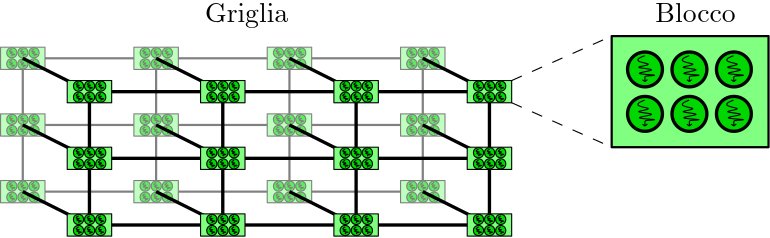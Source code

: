 <?xml version="1.0"?>
<!DOCTYPE ipe SYSTEM "ipe.dtd">
<ipe version="70218" creator="Ipe 7.2.28">
<info created="D:20250206130723" modified="D:20250206130840"/>
<ipestyle name="basic">
<symbol name="arrow/arc(spx)">
<path stroke="sym-stroke" fill="sym-stroke" pen="sym-pen">
0 0 m
-1 0.333 l
-1 -0.333 l
h
</path>
</symbol>
<symbol name="arrow/farc(spx)">
<path stroke="sym-stroke" fill="white" pen="sym-pen">
0 0 m
-1 0.333 l
-1 -0.333 l
h
</path>
</symbol>
<symbol name="arrow/ptarc(spx)">
<path stroke="sym-stroke" fill="sym-stroke" pen="sym-pen">
0 0 m
-1 0.333 l
-0.8 0 l
-1 -0.333 l
h
</path>
</symbol>
<symbol name="arrow/fptarc(spx)">
<path stroke="sym-stroke" fill="white" pen="sym-pen">
0 0 m
-1 0.333 l
-0.8 0 l
-1 -0.333 l
h
</path>
</symbol>
<symbol name="mark/circle(sx)" transformations="translations">
<path fill="sym-stroke">
0.6 0 0 0.6 0 0 e
0.4 0 0 0.4 0 0 e
</path>
</symbol>
<symbol name="mark/disk(sx)" transformations="translations">
<path fill="sym-stroke">
0.6 0 0 0.6 0 0 e
</path>
</symbol>
<symbol name="mark/fdisk(sfx)" transformations="translations">
<group>
<path fill="sym-fill">
0.5 0 0 0.5 0 0 e
</path>
<path fill="sym-stroke" fillrule="eofill">
0.6 0 0 0.6 0 0 e
0.4 0 0 0.4 0 0 e
</path>
</group>
</symbol>
<symbol name="mark/box(sx)" transformations="translations">
<path fill="sym-stroke" fillrule="eofill">
-0.6 -0.6 m
0.6 -0.6 l
0.6 0.6 l
-0.6 0.6 l
h
-0.4 -0.4 m
0.4 -0.4 l
0.4 0.4 l
-0.4 0.4 l
h
</path>
</symbol>
<symbol name="mark/square(sx)" transformations="translations">
<path fill="sym-stroke">
-0.6 -0.6 m
0.6 -0.6 l
0.6 0.6 l
-0.6 0.6 l
h
</path>
</symbol>
<symbol name="mark/fsquare(sfx)" transformations="translations">
<group>
<path fill="sym-fill">
-0.5 -0.5 m
0.5 -0.5 l
0.5 0.5 l
-0.5 0.5 l
h
</path>
<path fill="sym-stroke" fillrule="eofill">
-0.6 -0.6 m
0.6 -0.6 l
0.6 0.6 l
-0.6 0.6 l
h
-0.4 -0.4 m
0.4 -0.4 l
0.4 0.4 l
-0.4 0.4 l
h
</path>
</group>
</symbol>
<symbol name="mark/cross(sx)" transformations="translations">
<group>
<path fill="sym-stroke">
-0.43 -0.57 m
0.57 0.43 l
0.43 0.57 l
-0.57 -0.43 l
h
</path>
<path fill="sym-stroke">
-0.43 0.57 m
0.57 -0.43 l
0.43 -0.57 l
-0.57 0.43 l
h
</path>
</group>
</symbol>
<symbol name="arrow/fnormal(spx)">
<path stroke="sym-stroke" fill="white" pen="sym-pen">
0 0 m
-1 0.333 l
-1 -0.333 l
h
</path>
</symbol>
<symbol name="arrow/pointed(spx)">
<path stroke="sym-stroke" fill="sym-stroke" pen="sym-pen">
0 0 m
-1 0.333 l
-0.8 0 l
-1 -0.333 l
h
</path>
</symbol>
<symbol name="arrow/fpointed(spx)">
<path stroke="sym-stroke" fill="white" pen="sym-pen">
0 0 m
-1 0.333 l
-0.8 0 l
-1 -0.333 l
h
</path>
</symbol>
<symbol name="arrow/linear(spx)">
<path stroke="sym-stroke" pen="sym-pen">
-1 0.333 m
0 0 l
-1 -0.333 l
</path>
</symbol>
<symbol name="arrow/fdouble(spx)">
<path stroke="sym-stroke" fill="white" pen="sym-pen">
0 0 m
-1 0.333 l
-1 -0.333 l
h
-1 0 m
-2 0.333 l
-2 -0.333 l
h
</path>
</symbol>
<symbol name="arrow/double(spx)">
<path stroke="sym-stroke" fill="sym-stroke" pen="sym-pen">
0 0 m
-1 0.333 l
-1 -0.333 l
h
-1 0 m
-2 0.333 l
-2 -0.333 l
h
</path>
</symbol>
<symbol name="arrow/mid-normal(spx)">
<path stroke="sym-stroke" fill="sym-stroke" pen="sym-pen">
0.5 0 m
-0.5 0.333 l
-0.5 -0.333 l
h
</path>
</symbol>
<symbol name="arrow/mid-fnormal(spx)">
<path stroke="sym-stroke" fill="white" pen="sym-pen">
0.5 0 m
-0.5 0.333 l
-0.5 -0.333 l
h
</path>
</symbol>
<symbol name="arrow/mid-pointed(spx)">
<path stroke="sym-stroke" fill="sym-stroke" pen="sym-pen">
0.5 0 m
-0.5 0.333 l
-0.3 0 l
-0.5 -0.333 l
h
</path>
</symbol>
<symbol name="arrow/mid-fpointed(spx)">
<path stroke="sym-stroke" fill="white" pen="sym-pen">
0.5 0 m
-0.5 0.333 l
-0.3 0 l
-0.5 -0.333 l
h
</path>
</symbol>
<symbol name="arrow/mid-double(spx)">
<path stroke="sym-stroke" fill="sym-stroke" pen="sym-pen">
1 0 m
0 0.333 l
0 -0.333 l
h
0 0 m
-1 0.333 l
-1 -0.333 l
h
</path>
</symbol>
<symbol name="arrow/mid-fdouble(spx)">
<path stroke="sym-stroke" fill="white" pen="sym-pen">
1 0 m
0 0.333 l
0 -0.333 l
h
0 0 m
-1 0.333 l
-1 -0.333 l
h
</path>
</symbol>
<anglesize name="22.5 deg" value="22.5"/>
<anglesize name="30 deg" value="30"/>
<anglesize name="45 deg" value="45"/>
<anglesize name="60 deg" value="60"/>
<anglesize name="90 deg" value="90"/>
<arrowsize name="large" value="10"/>
<arrowsize name="small" value="5"/>
<arrowsize name="tiny" value="3"/>
<color name="blue" value="0 0 1"/>
<color name="brown" value="0.647 0.165 0.165"/>
<color name="darkblue" value="0 0 0.545"/>
<color name="darkcyan" value="0 0.545 0.545"/>
<color name="darkgray" value="0.663"/>
<color name="darkgreen" value="0 0.392 0"/>
<color name="darkmagenta" value="0.545 0 0.545"/>
<color name="darkorange" value="1 0.549 0"/>
<color name="darkred" value="0.545 0 0"/>
<color name="gold" value="1 0.843 0"/>
<color name="gray" value="0.745"/>
<color name="green" value="0 1 0"/>
<color name="lightblue" value="0.678 0.847 0.902"/>
<color name="lightcyan" value="0.878 1 1"/>
<color name="lightgray" value="0.827"/>
<color name="lightgreen" value="0.565 0.933 0.565"/>
<color name="lightyellow" value="1 1 0.878"/>
<color name="navy" value="0 0 0.502"/>
<color name="orange" value="1 0.647 0"/>
<color name="pink" value="1 0.753 0.796"/>
<color name="purple" value="0.627 0.125 0.941"/>
<color name="red" value="1 0 0"/>
<color name="seagreen" value="0.18 0.545 0.341"/>
<color name="turquoise" value="0.251 0.878 0.816"/>
<color name="violet" value="0.933 0.51 0.933"/>
<color name="yellow" value="1 1 0"/>
<dashstyle name="dash dot dotted" value="[4 2 1 2 1 2] 0"/>
<dashstyle name="dash dotted" value="[4 2 1 2] 0"/>
<dashstyle name="dashed" value="[4] 0"/>
<dashstyle name="dotted" value="[1 3] 0"/>
<gridsize name="10 pts (~3.5 mm)" value="10"/>
<gridsize name="14 pts (~5 mm)" value="14"/>
<gridsize name="16 pts (~6 mm)" value="16"/>
<gridsize name="20 pts (~7 mm)" value="20"/>
<gridsize name="28 pts (~10 mm)" value="28"/>
<gridsize name="32 pts (~12 mm)" value="32"/>
<gridsize name="4 pts" value="4"/>
<gridsize name="56 pts (~20 mm)" value="56"/>
<gridsize name="8 pts (~3 mm)" value="8"/>
<opacity name="10%" value="0.1"/>
<opacity name="30%" value="0.3"/>
<opacity name="50%" value="0.5"/>
<opacity name="75%" value="0.75"/>
<pen name="fat" value="1.2"/>
<pen name="heavier" value="0.8"/>
<pen name="ultrafat" value="2"/>
<symbolsize name="large" value="5"/>
<symbolsize name="small" value="2"/>
<symbolsize name="tiny" value="1.1"/>
<textsize name="Huge" value="\Huge"/>
<textsize name="LARGE" value="\LARGE"/>
<textsize name="Large" value="\Large"/>
<textsize name="footnote" value="\footnotesize"/>
<textsize name="huge" value="\huge"/>
<textsize name="large" value="\large"/>
<textsize name="script" value="\scriptsize"/>
<textsize name="small" value="\small"/>
<textsize name="tiny" value="\tiny"/>
<textstyle name="center" begin="\begin{center}" end="\end{center}"/>
<textstyle name="item" begin="\begin{itemize}\item{}" end="\end{itemize}"/>
<textstyle name="itemize" begin="\begin{itemize}" end="\end{itemize}"/>
<tiling name="falling" angle="-60" step="4" width="1"/>
<tiling name="rising" angle="30" step="4" width="1"/>
</ipestyle>
<page>
<layer name="alpha"/>
<view layers="alpha" active="alpha"/>
<path layer="alpha" stroke="0.502" fill="0.502 1 0.502" pen="heavier" opacity="50%" stroke-opacity="opaque">
264 680 m
264 664 l
</path>
<path stroke="0.502" fill="0.502 1 0.502" pen="heavier" opacity="50%" stroke-opacity="opaque">
264 656 m
264 640 l
</path>
<path matrix="1 0 0 1 48 0" stroke="0.502" fill="0.502 1 0.502" pen="heavier" opacity="50%" stroke-opacity="opaque">
264 680 m
264 664 l
</path>
<path matrix="1 0 0 1 48 0" stroke="0.502" fill="0.502 1 0.502" pen="heavier" opacity="50%" stroke-opacity="opaque">
264 656 m
264 640 l
</path>
<path matrix="1 0 0 1 96 0" stroke="0.502" fill="0.502 1 0.502" pen="heavier" opacity="50%" stroke-opacity="opaque">
264 680 m
264 664 l
</path>
<path matrix="1 0 0 1 96 0" stroke="0.502" fill="0.502 1 0.502" pen="heavier" opacity="50%" stroke-opacity="opaque">
264 656 m
264 640 l
</path>
<path matrix="1 0 0 1 144 0" stroke="0.502" fill="0.502 1 0.502" pen="heavier" opacity="50%" stroke-opacity="opaque">
264 680 m
264 664 l
</path>
<path matrix="1 0 0 1 144 0" stroke="0.502" fill="0.502 1 0.502" pen="heavier" opacity="50%" stroke-opacity="opaque">
264 656 m
264 640 l
</path>
<path stroke="0.502" fill="0.502 1 0.502" pen="heavier" opacity="50%" stroke-opacity="opaque">
272 684 m
304 684 l
</path>
<path stroke="0.502" fill="0.502 1 0.502" pen="heavier" opacity="50%" stroke-opacity="opaque">
272 660 m
304 660 l
</path>
<path stroke="0.502" fill="0.502 1 0.502" pen="heavier" opacity="50%" stroke-opacity="opaque">
272 636 m
304 636 l
</path>
<path matrix="1 0 0 1 48 0" stroke="0.502" fill="0.502 1 0.502" pen="heavier" opacity="50%" stroke-opacity="opaque">
272 684 m
304 684 l
</path>
<path matrix="1 0 0 1 48 0" stroke="0.502" fill="0.502 1 0.502" pen="heavier" opacity="50%" stroke-opacity="opaque">
272 660 m
304 660 l
</path>
<path matrix="1 0 0 1 48 0" stroke="0.502" fill="0.502 1 0.502" pen="heavier" opacity="50%" stroke-opacity="opaque">
272 636 m
304 636 l
</path>
<path matrix="1 0 0 1 96 0" stroke="0.502" fill="0.502 1 0.502" pen="heavier" opacity="50%" stroke-opacity="opaque">
272 684 m
304 684 l
</path>
<path matrix="1 0 0 1 96 0" stroke="0.502" fill="0.502 1 0.502" pen="heavier" opacity="50%" stroke-opacity="opaque">
272 660 m
304 660 l
</path>
<path matrix="1 0 0 1 96 0" stroke="0.502" fill="0.502 1 0.502" pen="heavier" opacity="50%" stroke-opacity="opaque">
272 636 m
304 636 l
</path>
<path matrix="1 0 0 1 -52 16" stroke="0.502" fill="0.502 1 0.502" opacity="50%" stroke-opacity="opaque">
308 672 m
308 664 l
324 664 l
324 672 l
h
</path>
<path matrix="1 0 0 1 -31.9426 17.998" stroke="0.502" fill="0 0.843 0" opacity="50%" stroke-opacity="opaque">
1.81719 0 0 1.81719 292 668 e
</path>
<path matrix="1 0 0 1 -31.8826 17.798" stroke="0.502" opacity="50%" stroke-opacity="opaque">
291.952 669.5 m
290.062 668.46
293.682 668.75
290.052 667.85
293.942 667.66
291.642 667.36
292.072 667.12
292.042 666.93 c
</path>
<path matrix="1 0 0 1 -23.9426 17.998" stroke="0.502" fill="0 0.843 0" opacity="50%" stroke-opacity="opaque">
1.81719 0 0 1.81719 292 668 e
</path>
<path matrix="1 0 0 1 -23.8826 17.798" stroke="0.502" opacity="50%" stroke-opacity="opaque">
291.952 669.5 m
290.062 668.46
293.682 668.75
290.052 667.85
293.942 667.66
291.642 667.36
292.072 667.12
292.042 666.93 c
</path>
<path matrix="1 0 0 1 -27.9426 17.998" stroke="0.502" fill="0 0.843 0" opacity="50%" stroke-opacity="opaque">
1.81719 0 0 1.81719 292 668 e
</path>
<path matrix="1 0 0 1 -27.8826 17.798" stroke="0.502" opacity="50%" stroke-opacity="opaque">
291.952 669.5 m
290.062 668.46
293.682 668.75
290.052 667.85
293.942 667.66
291.642 667.36
292.072 667.12
292.042 666.93 c
</path>
<path matrix="1 0 0 1 -31.9426 13.998" stroke="0.502" fill="0 0.843 0" opacity="50%" stroke-opacity="opaque">
1.81719 0 0 1.81719 292 668 e
</path>
<path matrix="1 0 0 1 -31.8826 13.798" stroke="0.502" opacity="50%" stroke-opacity="opaque">
291.952 669.5 m
290.062 668.46
293.682 668.75
290.052 667.85
293.942 667.66
291.642 667.36
292.072 667.12
292.042 666.93 c
</path>
<path matrix="1 0 0 1 -27.9426 13.998" stroke="0.502" fill="0 0.843 0" opacity="50%" stroke-opacity="opaque">
1.81719 0 0 1.81719 292 668 e
</path>
<path matrix="1 0 0 1 -27.8826 13.798" stroke="0.502" opacity="50%" stroke-opacity="opaque">
291.952 669.5 m
290.062 668.46
293.682 668.75
290.052 667.85
293.942 667.66
291.642 667.36
292.072 667.12
292.042 666.93 c
</path>
<path matrix="1 0 0 1 -23.9426 13.998" stroke="0.502" fill="0 0.843 0" opacity="50%" stroke-opacity="opaque">
1.81719 0 0 1.81719 292 668 e
</path>
<path matrix="1 0 0 1 -23.8826 13.798" stroke="0.502" opacity="50%" stroke-opacity="opaque">
291.952 669.5 m
290.062 668.46
293.682 668.75
290.052 667.85
293.942 667.66
291.642 667.36
292.072 667.12
292.042 666.93 c
</path>
<path matrix="1 0 0 1 -4 16" stroke="0.502" fill="0.502 1 0.502" opacity="50%" stroke-opacity="opaque">
308 672 m
308 664 l
324 664 l
324 672 l
h
</path>
<path matrix="1 0 0 1 16.0574 17.998" stroke="0.502" fill="0 0.843 0" opacity="50%" stroke-opacity="opaque">
1.81719 0 0 1.81719 292 668 e
</path>
<path matrix="1 0 0 1 16.1174 17.798" stroke="0.502" opacity="50%" stroke-opacity="opaque">
291.952 669.5 m
290.062 668.46
293.682 668.75
290.052 667.85
293.942 667.66
291.642 667.36
292.072 667.12
292.042 666.93 c
</path>
<path matrix="1 0 0 1 24.0574 17.998" stroke="0.502" fill="0 0.843 0" opacity="50%" stroke-opacity="opaque">
1.81719 0 0 1.81719 292 668 e
</path>
<path matrix="1 0 0 1 24.1174 17.798" stroke="0.502" opacity="50%" stroke-opacity="opaque">
291.952 669.5 m
290.062 668.46
293.682 668.75
290.052 667.85
293.942 667.66
291.642 667.36
292.072 667.12
292.042 666.93 c
</path>
<path matrix="1 0 0 1 20.0574 17.998" stroke="0.502" fill="0 0.843 0" opacity="50%" stroke-opacity="opaque">
1.81719 0 0 1.81719 292 668 e
</path>
<path matrix="1 0 0 1 20.1174 17.798" stroke="0.502" opacity="50%" stroke-opacity="opaque">
291.952 669.5 m
290.062 668.46
293.682 668.75
290.052 667.85
293.942 667.66
291.642 667.36
292.072 667.12
292.042 666.93 c
</path>
<path matrix="1 0 0 1 16.0574 13.998" stroke="0.502" fill="0 0.843 0" opacity="50%" stroke-opacity="opaque">
1.81719 0 0 1.81719 292 668 e
</path>
<path matrix="1 0 0 1 16.1174 13.798" stroke="0.502" opacity="50%" stroke-opacity="opaque">
291.952 669.5 m
290.062 668.46
293.682 668.75
290.052 667.85
293.942 667.66
291.642 667.36
292.072 667.12
292.042 666.93 c
</path>
<path matrix="1 0 0 1 20.0574 13.998" stroke="0.502" fill="0 0.843 0" opacity="50%" stroke-opacity="opaque">
1.81719 0 0 1.81719 292 668 e
</path>
<path matrix="1 0 0 1 20.1174 13.798" stroke="0.502" opacity="50%" stroke-opacity="opaque">
291.952 669.5 m
290.062 668.46
293.682 668.75
290.052 667.85
293.942 667.66
291.642 667.36
292.072 667.12
292.042 666.93 c
</path>
<path matrix="1 0 0 1 24.0574 13.998" stroke="0.502" fill="0 0.843 0" opacity="50%" stroke-opacity="opaque">
1.81719 0 0 1.81719 292 668 e
</path>
<path matrix="1 0 0 1 24.1174 13.798" stroke="0.502" opacity="50%" stroke-opacity="opaque">
291.952 669.5 m
290.062 668.46
293.682 668.75
290.052 667.85
293.942 667.66
291.642 667.36
292.072 667.12
292.042 666.93 c
</path>
<path matrix="1 0 0 1 44 16" stroke="0.502" fill="0.502 1 0.502" opacity="50%" stroke-opacity="opaque">
308 672 m
308 664 l
324 664 l
324 672 l
h
</path>
<path matrix="1 0 0 1 64.0574 17.998" stroke="0.502" fill="0 0.843 0" opacity="50%" stroke-opacity="opaque">
1.81719 0 0 1.81719 292 668 e
</path>
<path matrix="1 0 0 1 64.1174 17.798" stroke="0.502" opacity="50%" stroke-opacity="opaque">
291.952 669.5 m
290.062 668.46
293.682 668.75
290.052 667.85
293.942 667.66
291.642 667.36
292.072 667.12
292.042 666.93 c
</path>
<path matrix="1 0 0 1 72.0574 17.998" stroke="0.502" fill="0 0.843 0" opacity="50%" stroke-opacity="opaque">
1.81719 0 0 1.81719 292 668 e
</path>
<path matrix="1 0 0 1 72.1174 17.798" stroke="0.502" opacity="50%" stroke-opacity="opaque">
291.952 669.5 m
290.062 668.46
293.682 668.75
290.052 667.85
293.942 667.66
291.642 667.36
292.072 667.12
292.042 666.93 c
</path>
<path matrix="1 0 0 1 68.0574 17.998" stroke="0.502" fill="0 0.843 0" opacity="50%" stroke-opacity="opaque">
1.81719 0 0 1.81719 292 668 e
</path>
<path matrix="1 0 0 1 68.1174 17.798" stroke="0.502" opacity="50%" stroke-opacity="opaque">
291.952 669.5 m
290.062 668.46
293.682 668.75
290.052 667.85
293.942 667.66
291.642 667.36
292.072 667.12
292.042 666.93 c
</path>
<path matrix="1 0 0 1 64.0574 13.998" stroke="0.502" fill="0 0.843 0" opacity="50%" stroke-opacity="opaque">
1.81719 0 0 1.81719 292 668 e
</path>
<path matrix="1 0 0 1 64.1174 13.798" stroke="0.502" opacity="50%" stroke-opacity="opaque">
291.952 669.5 m
290.062 668.46
293.682 668.75
290.052 667.85
293.942 667.66
291.642 667.36
292.072 667.12
292.042 666.93 c
</path>
<path matrix="1 0 0 1 68.0574 13.998" stroke="0.502" fill="0 0.843 0" opacity="50%" stroke-opacity="opaque">
1.81719 0 0 1.81719 292 668 e
</path>
<path matrix="1 0 0 1 68.1174 13.798" stroke="0.502" opacity="50%" stroke-opacity="opaque">
291.952 669.5 m
290.062 668.46
293.682 668.75
290.052 667.85
293.942 667.66
291.642 667.36
292.072 667.12
292.042 666.93 c
</path>
<path matrix="1 0 0 1 72.0574 13.998" stroke="0.502" fill="0 0.843 0" opacity="50%" stroke-opacity="opaque">
1.81719 0 0 1.81719 292 668 e
</path>
<path matrix="1 0 0 1 72.1174 13.798" stroke="0.502" opacity="50%" stroke-opacity="opaque">
291.952 669.5 m
290.062 668.46
293.682 668.75
290.052 667.85
293.942 667.66
291.642 667.36
292.072 667.12
292.042 666.93 c
</path>
<path matrix="1 0 0 1 92 16" stroke="0.502" fill="0.502 1 0.502" opacity="50%" stroke-opacity="opaque">
308 672 m
308 664 l
324 664 l
324 672 l
h
</path>
<path matrix="1 0 0 1 112.057 17.998" stroke="0.502" fill="0 0.843 0" opacity="50%" stroke-opacity="opaque">
1.81719 0 0 1.81719 292 668 e
</path>
<path matrix="1 0 0 1 112.117 17.798" stroke="0.502" opacity="50%" stroke-opacity="opaque">
291.952 669.5 m
290.062 668.46
293.682 668.75
290.052 667.85
293.942 667.66
291.642 667.36
292.072 667.12
292.042 666.93 c
</path>
<path matrix="1 0 0 1 120.057 17.998" stroke="0.502" fill="0 0.843 0" opacity="50%" stroke-opacity="opaque">
1.81719 0 0 1.81719 292 668 e
</path>
<path matrix="1 0 0 1 120.117 17.798" stroke="0.502" opacity="50%" stroke-opacity="opaque">
291.952 669.5 m
290.062 668.46
293.682 668.75
290.052 667.85
293.942 667.66
291.642 667.36
292.072 667.12
292.042 666.93 c
</path>
<path matrix="1 0 0 1 116.057 17.998" stroke="0.502" fill="0 0.843 0" opacity="50%" stroke-opacity="opaque">
1.81719 0 0 1.81719 292 668 e
</path>
<path matrix="1 0 0 1 116.117 17.798" stroke="0.502" opacity="50%" stroke-opacity="opaque">
291.952 669.5 m
290.062 668.46
293.682 668.75
290.052 667.85
293.942 667.66
291.642 667.36
292.072 667.12
292.042 666.93 c
</path>
<path matrix="1 0 0 1 112.057 13.998" stroke="0.502" fill="0 0.843 0" opacity="50%" stroke-opacity="opaque">
1.81719 0 0 1.81719 292 668 e
</path>
<path matrix="1 0 0 1 112.117 13.798" stroke="0.502" opacity="50%" stroke-opacity="opaque">
291.952 669.5 m
290.062 668.46
293.682 668.75
290.052 667.85
293.942 667.66
291.642 667.36
292.072 667.12
292.042 666.93 c
</path>
<path matrix="1 0 0 1 116.057 13.998" stroke="0.502" fill="0 0.843 0" opacity="50%" stroke-opacity="opaque">
1.81719 0 0 1.81719 292 668 e
</path>
<path matrix="1 0 0 1 116.117 13.798" stroke="0.502" opacity="50%" stroke-opacity="opaque">
291.952 669.5 m
290.062 668.46
293.682 668.75
290.052 667.85
293.942 667.66
291.642 667.36
292.072 667.12
292.042 666.93 c
</path>
<path matrix="1 0 0 1 120.057 13.998" stroke="0.502" fill="0 0.843 0" opacity="50%" stroke-opacity="opaque">
1.81719 0 0 1.81719 292 668 e
</path>
<path matrix="1 0 0 1 120.117 13.798" stroke="0.502" opacity="50%" stroke-opacity="opaque">
291.952 669.5 m
290.062 668.46
293.682 668.75
290.052 667.85
293.942 667.66
291.642 667.36
292.072 667.12
292.042 666.93 c
</path>
<path matrix="1 0 0 1 -52 -8" stroke="0.502" fill="0.502 1 0.502" opacity="50%" stroke-opacity="opaque">
308 672 m
308 664 l
324 664 l
324 672 l
h
</path>
<path matrix="1 0 0 1 -31.9426 -6.002" stroke="0.502" fill="0 0.843 0" opacity="50%" stroke-opacity="opaque">
1.81719 0 0 1.81719 292 668 e
</path>
<path matrix="1 0 0 1 -31.8826 -6.202" stroke="0.502" opacity="50%" stroke-opacity="opaque">
291.952 669.5 m
290.062 668.46
293.682 668.75
290.052 667.85
293.942 667.66
291.642 667.36
292.072 667.12
292.042 666.93 c
</path>
<path matrix="1 0 0 1 -23.9426 -6.002" stroke="0.502" fill="0 0.843 0" opacity="50%" stroke-opacity="opaque">
1.81719 0 0 1.81719 292 668 e
</path>
<path matrix="1 0 0 1 -23.8826 -6.202" stroke="0.502" opacity="50%" stroke-opacity="opaque">
291.952 669.5 m
290.062 668.46
293.682 668.75
290.052 667.85
293.942 667.66
291.642 667.36
292.072 667.12
292.042 666.93 c
</path>
<path matrix="1 0 0 1 -27.9426 -6.002" stroke="0.502" fill="0 0.843 0" opacity="50%" stroke-opacity="opaque">
1.81719 0 0 1.81719 292 668 e
</path>
<path matrix="1 0 0 1 -27.8826 -6.202" stroke="0.502" opacity="50%" stroke-opacity="opaque">
291.952 669.5 m
290.062 668.46
293.682 668.75
290.052 667.85
293.942 667.66
291.642 667.36
292.072 667.12
292.042 666.93 c
</path>
<path matrix="1 0 0 1 -31.9426 -10.002" stroke="0.502" fill="0 0.843 0" opacity="50%" stroke-opacity="opaque">
1.81719 0 0 1.81719 292 668 e
</path>
<path matrix="1 0 0 1 -31.8826 -10.202" stroke="0.502" opacity="50%" stroke-opacity="opaque">
291.952 669.5 m
290.062 668.46
293.682 668.75
290.052 667.85
293.942 667.66
291.642 667.36
292.072 667.12
292.042 666.93 c
</path>
<path matrix="1 0 0 1 -27.9426 -10.002" stroke="0.502" fill="0 0.843 0" opacity="50%" stroke-opacity="opaque">
1.81719 0 0 1.81719 292 668 e
</path>
<path matrix="1 0 0 1 -27.8826 -10.202" stroke="0.502" opacity="50%" stroke-opacity="opaque">
291.952 669.5 m
290.062 668.46
293.682 668.75
290.052 667.85
293.942 667.66
291.642 667.36
292.072 667.12
292.042 666.93 c
</path>
<path matrix="1 0 0 1 -23.9426 -10.002" stroke="0.502" fill="0 0.843 0" opacity="50%" stroke-opacity="opaque">
1.81719 0 0 1.81719 292 668 e
</path>
<path matrix="1 0 0 1 -23.8826 -10.202" stroke="0.502" opacity="50%" stroke-opacity="opaque">
291.952 669.5 m
290.062 668.46
293.682 668.75
290.052 667.85
293.942 667.66
291.642 667.36
292.072 667.12
292.042 666.93 c
</path>
<path matrix="1 0 0 1 -4 -8" stroke="0.502" fill="0.502 1 0.502" opacity="50%" stroke-opacity="opaque">
308 672 m
308 664 l
324 664 l
324 672 l
h
</path>
<path matrix="1 0 0 1 16.0574 -6.002" stroke="0.502" fill="0 0.843 0" opacity="50%" stroke-opacity="opaque">
1.81719 0 0 1.81719 292 668 e
</path>
<path matrix="1 0 0 1 16.1174 -6.202" stroke="0.502" opacity="50%" stroke-opacity="opaque">
291.952 669.5 m
290.062 668.46
293.682 668.75
290.052 667.85
293.942 667.66
291.642 667.36
292.072 667.12
292.042 666.93 c
</path>
<path matrix="1 0 0 1 24.0574 -6.002" stroke="0.502" fill="0 0.843 0" opacity="50%" stroke-opacity="opaque">
1.81719 0 0 1.81719 292 668 e
</path>
<path matrix="1 0 0 1 24.1174 -6.202" stroke="0.502" opacity="50%" stroke-opacity="opaque">
291.952 669.5 m
290.062 668.46
293.682 668.75
290.052 667.85
293.942 667.66
291.642 667.36
292.072 667.12
292.042 666.93 c
</path>
<path matrix="1 0 0 1 20.0574 -6.002" stroke="0.502" fill="0 0.843 0" opacity="50%" stroke-opacity="opaque">
1.81719 0 0 1.81719 292 668 e
</path>
<path matrix="1 0 0 1 20.1174 -6.202" stroke="0.502" opacity="50%" stroke-opacity="opaque">
291.952 669.5 m
290.062 668.46
293.682 668.75
290.052 667.85
293.942 667.66
291.642 667.36
292.072 667.12
292.042 666.93 c
</path>
<path matrix="1 0 0 1 16.0574 -10.002" stroke="0.502" fill="0 0.843 0" opacity="50%" stroke-opacity="opaque">
1.81719 0 0 1.81719 292 668 e
</path>
<path matrix="1 0 0 1 16.1174 -10.202" stroke="0.502" opacity="50%" stroke-opacity="opaque">
291.952 669.5 m
290.062 668.46
293.682 668.75
290.052 667.85
293.942 667.66
291.642 667.36
292.072 667.12
292.042 666.93 c
</path>
<path matrix="1 0 0 1 20.0574 -10.002" stroke="0.502" fill="0 0.843 0" opacity="50%" stroke-opacity="opaque">
1.81719 0 0 1.81719 292 668 e
</path>
<path matrix="1 0 0 1 20.1174 -10.202" stroke="0.502" opacity="50%" stroke-opacity="opaque">
291.952 669.5 m
290.062 668.46
293.682 668.75
290.052 667.85
293.942 667.66
291.642 667.36
292.072 667.12
292.042 666.93 c
</path>
<path matrix="1 0 0 1 24.0574 -10.002" stroke="0.502" fill="0 0.843 0" opacity="50%" stroke-opacity="opaque">
1.81719 0 0 1.81719 292 668 e
</path>
<path matrix="1 0 0 1 24.1174 -10.202" stroke="0.502" opacity="50%" stroke-opacity="opaque">
291.952 669.5 m
290.062 668.46
293.682 668.75
290.052 667.85
293.942 667.66
291.642 667.36
292.072 667.12
292.042 666.93 c
</path>
<path matrix="1 0 0 1 44 -8" stroke="0.502" fill="0.502 1 0.502" opacity="50%" stroke-opacity="opaque">
308 672 m
308 664 l
324 664 l
324 672 l
h
</path>
<path matrix="1 0 0 1 64.0574 -6.002" stroke="0.502" fill="0 0.843 0" opacity="50%" stroke-opacity="opaque">
1.81719 0 0 1.81719 292 668 e
</path>
<path matrix="1 0 0 1 64.1174 -6.202" stroke="0.502" opacity="50%" stroke-opacity="opaque">
291.952 669.5 m
290.062 668.46
293.682 668.75
290.052 667.85
293.942 667.66
291.642 667.36
292.072 667.12
292.042 666.93 c
</path>
<path matrix="1 0 0 1 72.0574 -6.002" stroke="0.502" fill="0 0.843 0" opacity="50%" stroke-opacity="opaque">
1.81719 0 0 1.81719 292 668 e
</path>
<path matrix="1 0 0 1 72.1174 -6.202" stroke="0.502" opacity="50%" stroke-opacity="opaque">
291.952 669.5 m
290.062 668.46
293.682 668.75
290.052 667.85
293.942 667.66
291.642 667.36
292.072 667.12
292.042 666.93 c
</path>
<path matrix="1 0 0 1 68.0574 -6.002" stroke="0.502" fill="0 0.843 0" opacity="50%" stroke-opacity="opaque">
1.81719 0 0 1.81719 292 668 e
</path>
<path matrix="1 0 0 1 68.1174 -6.202" stroke="0.502" opacity="50%" stroke-opacity="opaque">
291.952 669.5 m
290.062 668.46
293.682 668.75
290.052 667.85
293.942 667.66
291.642 667.36
292.072 667.12
292.042 666.93 c
</path>
<path matrix="1 0 0 1 64.0574 -10.002" stroke="0.502" fill="0 0.843 0" opacity="50%" stroke-opacity="opaque">
1.81719 0 0 1.81719 292 668 e
</path>
<path matrix="1 0 0 1 64.1174 -10.202" stroke="0.502" opacity="50%" stroke-opacity="opaque">
291.952 669.5 m
290.062 668.46
293.682 668.75
290.052 667.85
293.942 667.66
291.642 667.36
292.072 667.12
292.042 666.93 c
</path>
<path matrix="1 0 0 1 68.0574 -10.002" stroke="0.502" fill="0 0.843 0" opacity="50%" stroke-opacity="opaque">
1.81719 0 0 1.81719 292 668 e
</path>
<path matrix="1 0 0 1 68.1174 -10.202" stroke="0.502" opacity="50%" stroke-opacity="opaque">
291.952 669.5 m
290.062 668.46
293.682 668.75
290.052 667.85
293.942 667.66
291.642 667.36
292.072 667.12
292.042 666.93 c
</path>
<path matrix="1 0 0 1 72.0574 -10.002" stroke="0.502" fill="0 0.843 0" opacity="50%" stroke-opacity="opaque">
1.81719 0 0 1.81719 292 668 e
</path>
<path matrix="1 0 0 1 72.1174 -10.202" stroke="0.502" opacity="50%" stroke-opacity="opaque">
291.952 669.5 m
290.062 668.46
293.682 668.75
290.052 667.85
293.942 667.66
291.642 667.36
292.072 667.12
292.042 666.93 c
</path>
<path matrix="1 0 0 1 92 -8" stroke="0.502" fill="0.502 1 0.502" opacity="50%" stroke-opacity="opaque">
308 672 m
308 664 l
324 664 l
324 672 l
h
</path>
<path matrix="1 0 0 1 112.057 -6.002" stroke="0.502" fill="0 0.843 0" opacity="50%" stroke-opacity="opaque">
1.81719 0 0 1.81719 292 668 e
</path>
<path matrix="1 0 0 1 112.117 -6.202" stroke="0.502" opacity="50%" stroke-opacity="opaque">
291.952 669.5 m
290.062 668.46
293.682 668.75
290.052 667.85
293.942 667.66
291.642 667.36
292.072 667.12
292.042 666.93 c
</path>
<path matrix="1 0 0 1 120.057 -6.002" stroke="0.502" fill="0 0.843 0" opacity="50%" stroke-opacity="opaque">
1.81719 0 0 1.81719 292 668 e
</path>
<path matrix="1 0 0 1 120.117 -6.202" stroke="0.502" opacity="50%" stroke-opacity="opaque">
291.952 669.5 m
290.062 668.46
293.682 668.75
290.052 667.85
293.942 667.66
291.642 667.36
292.072 667.12
292.042 666.93 c
</path>
<path matrix="1 0 0 1 116.057 -6.002" stroke="0.502" fill="0 0.843 0" opacity="50%" stroke-opacity="opaque">
1.81719 0 0 1.81719 292 668 e
</path>
<path matrix="1 0 0 1 116.117 -6.202" stroke="0.502" opacity="50%" stroke-opacity="opaque">
291.952 669.5 m
290.062 668.46
293.682 668.75
290.052 667.85
293.942 667.66
291.642 667.36
292.072 667.12
292.042 666.93 c
</path>
<path matrix="1 0 0 1 112.057 -10.002" stroke="0.502" fill="0 0.843 0" opacity="50%" stroke-opacity="opaque">
1.81719 0 0 1.81719 292 668 e
</path>
<path matrix="1 0 0 1 112.117 -10.202" stroke="0.502" opacity="50%" stroke-opacity="opaque">
291.952 669.5 m
290.062 668.46
293.682 668.75
290.052 667.85
293.942 667.66
291.642 667.36
292.072 667.12
292.042 666.93 c
</path>
<path matrix="1 0 0 1 116.057 -10.002" stroke="0.502" fill="0 0.843 0" opacity="50%" stroke-opacity="opaque">
1.81719 0 0 1.81719 292 668 e
</path>
<path matrix="1 0 0 1 116.117 -10.202" stroke="0.502" opacity="50%" stroke-opacity="opaque">
291.952 669.5 m
290.062 668.46
293.682 668.75
290.052 667.85
293.942 667.66
291.642 667.36
292.072 667.12
292.042 666.93 c
</path>
<path matrix="1 0 0 1 120.057 -10.002" stroke="0.502" fill="0 0.843 0" opacity="50%" stroke-opacity="opaque">
1.81719 0 0 1.81719 292 668 e
</path>
<path matrix="1 0 0 1 120.117 -10.202" stroke="0.502" opacity="50%" stroke-opacity="opaque">
291.952 669.5 m
290.062 668.46
293.682 668.75
290.052 667.85
293.942 667.66
291.642 667.36
292.072 667.12
292.042 666.93 c
</path>
<path matrix="1 0 0 1 -52 -32" stroke="0.502" fill="0.502 1 0.502" opacity="50%" stroke-opacity="opaque">
308 672 m
308 664 l
324 664 l
324 672 l
h
</path>
<path matrix="1 0 0 1 -31.9426 -30.002" stroke="0.502" fill="0 0.843 0" opacity="50%" stroke-opacity="opaque">
1.81719 0 0 1.81719 292 668 e
</path>
<path matrix="1 0 0 1 -31.8826 -30.202" stroke="0.502" opacity="50%" stroke-opacity="opaque">
291.952 669.5 m
290.062 668.46
293.682 668.75
290.052 667.85
293.942 667.66
291.642 667.36
292.072 667.12
292.042 666.93 c
</path>
<path matrix="1 0 0 1 -23.9426 -30.002" stroke="0.502" fill="0 0.843 0" opacity="50%" stroke-opacity="opaque">
1.81719 0 0 1.81719 292 668 e
</path>
<path matrix="1 0 0 1 -23.8826 -30.202" stroke="0.502" opacity="50%" stroke-opacity="opaque">
291.952 669.5 m
290.062 668.46
293.682 668.75
290.052 667.85
293.942 667.66
291.642 667.36
292.072 667.12
292.042 666.93 c
</path>
<path matrix="1 0 0 1 -27.9426 -30.002" stroke="0.502" fill="0 0.843 0" opacity="50%" stroke-opacity="opaque">
1.81719 0 0 1.81719 292 668 e
</path>
<path matrix="1 0 0 1 -27.8826 -30.202" stroke="0.502" opacity="50%" stroke-opacity="opaque">
291.952 669.5 m
290.062 668.46
293.682 668.75
290.052 667.85
293.942 667.66
291.642 667.36
292.072 667.12
292.042 666.93 c
</path>
<path matrix="1 0 0 1 -31.9426 -34.002" stroke="0.502" fill="0 0.843 0" opacity="50%" stroke-opacity="opaque">
1.81719 0 0 1.81719 292 668 e
</path>
<path matrix="1 0 0 1 -31.8826 -34.202" stroke="0.502" opacity="50%" stroke-opacity="opaque">
291.952 669.5 m
290.062 668.46
293.682 668.75
290.052 667.85
293.942 667.66
291.642 667.36
292.072 667.12
292.042 666.93 c
</path>
<path matrix="1 0 0 1 -27.9426 -34.002" stroke="0.502" fill="0 0.843 0" opacity="50%" stroke-opacity="opaque">
1.81719 0 0 1.81719 292 668 e
</path>
<path matrix="1 0 0 1 -27.8826 -34.202" stroke="0.502" opacity="50%" stroke-opacity="opaque">
291.952 669.5 m
290.062 668.46
293.682 668.75
290.052 667.85
293.942 667.66
291.642 667.36
292.072 667.12
292.042 666.93 c
</path>
<path matrix="1 0 0 1 -23.9426 -34.002" stroke="0.502" fill="0 0.843 0" opacity="50%" stroke-opacity="opaque">
1.81719 0 0 1.81719 292 668 e
</path>
<path matrix="1 0 0 1 -23.8826 -34.202" stroke="0.502" opacity="50%" stroke-opacity="opaque">
291.952 669.5 m
290.062 668.46
293.682 668.75
290.052 667.85
293.942 667.66
291.642 667.36
292.072 667.12
292.042 666.93 c
</path>
<path matrix="1 0 0 1 -4 -32" stroke="0.502" fill="0.502 1 0.502" opacity="50%" stroke-opacity="opaque">
308 672 m
308 664 l
324 664 l
324 672 l
h
</path>
<path matrix="1 0 0 1 16.0574 -30.002" stroke="0.502" fill="0 0.843 0" opacity="50%" stroke-opacity="opaque">
1.81719 0 0 1.81719 292 668 e
</path>
<path matrix="1 0 0 1 16.1174 -30.202" stroke="0.502" opacity="50%" stroke-opacity="opaque">
291.952 669.5 m
290.062 668.46
293.682 668.75
290.052 667.85
293.942 667.66
291.642 667.36
292.072 667.12
292.042 666.93 c
</path>
<path matrix="1 0 0 1 24.0574 -30.002" stroke="0.502" fill="0 0.843 0" opacity="50%" stroke-opacity="opaque">
1.81719 0 0 1.81719 292 668 e
</path>
<path matrix="1 0 0 1 24.1174 -30.202" stroke="0.502" opacity="50%" stroke-opacity="opaque">
291.952 669.5 m
290.062 668.46
293.682 668.75
290.052 667.85
293.942 667.66
291.642 667.36
292.072 667.12
292.042 666.93 c
</path>
<path matrix="1 0 0 1 20.0574 -30.002" stroke="0.502" fill="0 0.843 0" opacity="50%" stroke-opacity="opaque">
1.81719 0 0 1.81719 292 668 e
</path>
<path matrix="1 0 0 1 20.1174 -30.202" stroke="0.502" opacity="50%" stroke-opacity="opaque">
291.952 669.5 m
290.062 668.46
293.682 668.75
290.052 667.85
293.942 667.66
291.642 667.36
292.072 667.12
292.042 666.93 c
</path>
<path matrix="1 0 0 1 16.0574 -34.002" stroke="0.502" fill="0 0.843 0" opacity="50%" stroke-opacity="opaque">
1.81719 0 0 1.81719 292 668 e
</path>
<path matrix="1 0 0 1 16.1174 -34.202" stroke="0.502" opacity="50%" stroke-opacity="opaque">
291.952 669.5 m
290.062 668.46
293.682 668.75
290.052 667.85
293.942 667.66
291.642 667.36
292.072 667.12
292.042 666.93 c
</path>
<path matrix="1 0 0 1 20.0574 -34.002" stroke="0.502" fill="0 0.843 0" opacity="50%" stroke-opacity="opaque">
1.81719 0 0 1.81719 292 668 e
</path>
<path matrix="1 0 0 1 20.1174 -34.202" stroke="0.502" opacity="50%" stroke-opacity="opaque">
291.952 669.5 m
290.062 668.46
293.682 668.75
290.052 667.85
293.942 667.66
291.642 667.36
292.072 667.12
292.042 666.93 c
</path>
<path matrix="1 0 0 1 24.0574 -34.002" stroke="0.502" fill="0 0.843 0" opacity="50%" stroke-opacity="opaque">
1.81719 0 0 1.81719 292 668 e
</path>
<path matrix="1 0 0 1 24.1174 -34.202" stroke="0.502" opacity="50%" stroke-opacity="opaque">
291.952 669.5 m
290.062 668.46
293.682 668.75
290.052 667.85
293.942 667.66
291.642 667.36
292.072 667.12
292.042 666.93 c
</path>
<path matrix="1 0 0 1 44 -32" stroke="0.502" fill="0.502 1 0.502" opacity="50%" stroke-opacity="opaque">
308 672 m
308 664 l
324 664 l
324 672 l
h
</path>
<path matrix="1 0 0 1 64.0574 -30.002" stroke="0.502" fill="0 0.843 0" opacity="50%" stroke-opacity="opaque">
1.81719 0 0 1.81719 292 668 e
</path>
<path matrix="1 0 0 1 64.1174 -30.202" stroke="0.502" opacity="50%" stroke-opacity="opaque">
291.952 669.5 m
290.062 668.46
293.682 668.75
290.052 667.85
293.942 667.66
291.642 667.36
292.072 667.12
292.042 666.93 c
</path>
<path matrix="1 0 0 1 72.0574 -30.002" stroke="0.502" fill="0 0.843 0" opacity="50%" stroke-opacity="opaque">
1.81719 0 0 1.81719 292 668 e
</path>
<path matrix="1 0 0 1 72.1174 -30.202" stroke="0.502" opacity="50%" stroke-opacity="opaque">
291.952 669.5 m
290.062 668.46
293.682 668.75
290.052 667.85
293.942 667.66
291.642 667.36
292.072 667.12
292.042 666.93 c
</path>
<path matrix="1 0 0 1 68.0574 -30.002" stroke="0.502" fill="0 0.843 0" opacity="50%" stroke-opacity="opaque">
1.81719 0 0 1.81719 292 668 e
</path>
<path matrix="1 0 0 1 68.1174 -30.202" stroke="0.502" opacity="50%" stroke-opacity="opaque">
291.952 669.5 m
290.062 668.46
293.682 668.75
290.052 667.85
293.942 667.66
291.642 667.36
292.072 667.12
292.042 666.93 c
</path>
<path matrix="1 0 0 1 64.0574 -34.002" stroke="0.502" fill="0 0.843 0" opacity="50%" stroke-opacity="opaque">
1.81719 0 0 1.81719 292 668 e
</path>
<path matrix="1 0 0 1 64.1174 -34.202" stroke="0.502" opacity="50%" stroke-opacity="opaque">
291.952 669.5 m
290.062 668.46
293.682 668.75
290.052 667.85
293.942 667.66
291.642 667.36
292.072 667.12
292.042 666.93 c
</path>
<path matrix="1 0 0 1 68.0574 -34.002" stroke="0.502" fill="0 0.843 0" opacity="50%" stroke-opacity="opaque">
1.81719 0 0 1.81719 292 668 e
</path>
<path matrix="1 0 0 1 68.1174 -34.202" stroke="0.502" opacity="50%" stroke-opacity="opaque">
291.952 669.5 m
290.062 668.46
293.682 668.75
290.052 667.85
293.942 667.66
291.642 667.36
292.072 667.12
292.042 666.93 c
</path>
<path matrix="1 0 0 1 72.0574 -34.002" stroke="0.502" fill="0 0.843 0" opacity="50%" stroke-opacity="opaque">
1.81719 0 0 1.81719 292 668 e
</path>
<path matrix="1 0 0 1 72.1174 -34.202" stroke="0.502" opacity="50%" stroke-opacity="opaque">
291.952 669.5 m
290.062 668.46
293.682 668.75
290.052 667.85
293.942 667.66
291.642 667.36
292.072 667.12
292.042 666.93 c
</path>
<path matrix="1 0 0 1 92 -32" stroke="0.502" fill="0.502 1 0.502" opacity="50%" stroke-opacity="opaque">
308 672 m
308 664 l
324 664 l
324 672 l
h
</path>
<path matrix="1 0 0 1 112.057 -30.002" stroke="0.502" fill="0 0.843 0" opacity="50%" stroke-opacity="opaque">
1.81719 0 0 1.81719 292 668 e
</path>
<path matrix="1 0 0 1 112.117 -30.202" stroke="0.502" opacity="50%" stroke-opacity="opaque">
291.952 669.5 m
290.062 668.46
293.682 668.75
290.052 667.85
293.942 667.66
291.642 667.36
292.072 667.12
292.042 666.93 c
</path>
<path matrix="1 0 0 1 120.057 -30.002" stroke="0.502" fill="0 0.843 0" opacity="50%" stroke-opacity="opaque">
1.81719 0 0 1.81719 292 668 e
</path>
<path matrix="1 0 0 1 120.117 -30.202" stroke="0.502" opacity="50%" stroke-opacity="opaque">
291.952 669.5 m
290.062 668.46
293.682 668.75
290.052 667.85
293.942 667.66
291.642 667.36
292.072 667.12
292.042 666.93 c
</path>
<path matrix="1 0 0 1 116.057 -30.002" stroke="0.502" fill="0 0.843 0" opacity="50%" stroke-opacity="opaque">
1.81719 0 0 1.81719 292 668 e
</path>
<path matrix="1 0 0 1 116.117 -30.202" stroke="0.502" opacity="50%" stroke-opacity="opaque">
291.952 669.5 m
290.062 668.46
293.682 668.75
290.052 667.85
293.942 667.66
291.642 667.36
292.072 667.12
292.042 666.93 c
</path>
<path matrix="1 0 0 1 112.057 -34.002" stroke="0.502" fill="0 0.843 0" opacity="50%" stroke-opacity="opaque">
1.81719 0 0 1.81719 292 668 e
</path>
<path matrix="1 0 0 1 112.117 -34.202" stroke="0.502" opacity="50%" stroke-opacity="opaque">
291.952 669.5 m
290.062 668.46
293.682 668.75
290.052 667.85
293.942 667.66
291.642 667.36
292.072 667.12
292.042 666.93 c
</path>
<path matrix="1 0 0 1 116.057 -34.002" stroke="0.502" fill="0 0.843 0" opacity="50%" stroke-opacity="opaque">
1.81719 0 0 1.81719 292 668 e
</path>
<path matrix="1 0 0 1 116.117 -34.202" stroke="0.502" opacity="50%" stroke-opacity="opaque">
291.952 669.5 m
290.062 668.46
293.682 668.75
290.052 667.85
293.942 667.66
291.642 667.36
292.072 667.12
292.042 666.93 c
</path>
<path matrix="1 0 0 1 120.057 -34.002" stroke="0.502" fill="0 0.843 0" opacity="50%" stroke-opacity="opaque">
1.81719 0 0 1.81719 292 668 e
</path>
<path matrix="1 0 0 1 120.117 -34.202" stroke="0.502" opacity="50%" stroke-opacity="opaque">
291.952 669.5 m
290.062 668.46
293.682 668.75
290.052 667.85
293.942 667.66
291.642 667.36
292.072 667.12
292.042 666.93 c
</path>
<path stroke="0" fill="0.502 1 0.502" pen="fat" opacity="50%" stroke-opacity="opaque">
336 624 m
312 636 l
</path>
<path stroke="0" fill="0.502 1 0.502" pen="fat" opacity="50%" stroke-opacity="opaque">
288 624 m
264 636 l
</path>
<path matrix="1 0 0 1 96 0" stroke="0" fill="0.502 1 0.502" pen="fat" opacity="50%" stroke-opacity="opaque">
336 624 m
312 636 l
</path>
<path matrix="1 0 0 1 96 0" stroke="0" fill="0.502 1 0.502" pen="fat" opacity="50%" stroke-opacity="opaque">
288 624 m
264 636 l
</path>
<path matrix="1 0 0 1 96 24" stroke="0" fill="0.502 1 0.502" pen="fat" opacity="50%" stroke-opacity="opaque">
336 624 m
312 636 l
</path>
<path matrix="1 0 0 1 96 24" stroke="0" fill="0.502 1 0.502" pen="fat" opacity="50%" stroke-opacity="opaque">
288 624 m
264 636 l
</path>
<path matrix="1 0 0 1 96 48" stroke="0" fill="0.502 1 0.502" pen="fat" opacity="50%" stroke-opacity="opaque">
336 624 m
312 636 l
</path>
<path matrix="1 0 0 1 96 48" stroke="0" fill="0.502 1 0.502" pen="fat" opacity="50%" stroke-opacity="opaque">
288 624 m
264 636 l
</path>
<path matrix="1 0 0 1 0 48" stroke="0" fill="0.502 1 0.502" pen="fat" opacity="50%" stroke-opacity="opaque">
336 624 m
312 636 l
</path>
<path matrix="1 0 0 1 0 48" stroke="0" fill="0.502 1 0.502" pen="fat" opacity="50%" stroke-opacity="opaque">
288 624 m
264 636 l
</path>
<path matrix="1 0 0 1 0 24" stroke="0" fill="0.502 1 0.502" pen="fat" opacity="50%" stroke-opacity="opaque">
336 624 m
312 636 l
</path>
<path matrix="1 0 0 1 0 24" stroke="0" fill="0.502 1 0.502" pen="fat" opacity="50%" stroke-opacity="opaque">
288 624 m
264 636 l
</path>
<path matrix="1 0 0 1 -28 4" stroke="black" fill="0.502 1 0.502">
308 672 m
308 664 l
324 664 l
324 672 l
h
</path>
<path matrix="1 0 0 1 -7.94261 5.99802" stroke="black" fill="0 0.843 0">
1.81719 0 0 1.81719 292 668 e
</path>
<path matrix="1 0 0 1 -7.88261 5.79802" stroke="black">
291.952 669.5 m
290.062 668.46
293.682 668.75
290.052 667.85
293.942 667.66
291.642 667.36
292.072 667.12
292.042 666.93 c
</path>
<path matrix="1 0 0 1 0.0573947 5.99802" stroke="black" fill="0 0.843 0">
1.81719 0 0 1.81719 292 668 e
</path>
<path matrix="1 0 0 1 0.117395 5.79802" stroke="black">
291.952 669.5 m
290.062 668.46
293.682 668.75
290.052 667.85
293.942 667.66
291.642 667.36
292.072 667.12
292.042 666.93 c
</path>
<path matrix="1 0 0 1 -3.94261 5.99802" stroke="black" fill="0 0.843 0">
1.81719 0 0 1.81719 292 668 e
</path>
<path matrix="1 0 0 1 -3.88261 5.79802" stroke="black">
291.952 669.5 m
290.062 668.46
293.682 668.75
290.052 667.85
293.942 667.66
291.642 667.36
292.072 667.12
292.042 666.93 c
</path>
<path matrix="1 0 0 1 -7.94261 1.99802" stroke="black" fill="0 0.843 0">
1.81719 0 0 1.81719 292 668 e
</path>
<path matrix="1 0 0 1 -7.88261 1.79802" stroke="black">
291.952 669.5 m
290.062 668.46
293.682 668.75
290.052 667.85
293.942 667.66
291.642 667.36
292.072 667.12
292.042 666.93 c
</path>
<path matrix="1 0 0 1 -3.94261 1.99802" stroke="black" fill="0 0.843 0">
1.81719 0 0 1.81719 292 668 e
</path>
<path matrix="1 0 0 1 -3.88261 1.79802" stroke="black">
291.952 669.5 m
290.062 668.46
293.682 668.75
290.052 667.85
293.942 667.66
291.642 667.36
292.072 667.12
292.042 666.93 c
</path>
<path matrix="1 0 0 1 0.0573947 1.99802" stroke="black" fill="0 0.843 0">
1.81719 0 0 1.81719 292 668 e
</path>
<path matrix="1 0 0 1 0.117395 1.79802" stroke="black">
291.952 669.5 m
290.062 668.46
293.682 668.75
290.052 667.85
293.942 667.66
291.642 667.36
292.072 667.12
292.042 666.93 c
</path>
<path matrix="1 0 0 1 20 4" stroke="black" fill="0.502 1 0.502">
308 672 m
308 664 l
324 664 l
324 672 l
h
</path>
<path matrix="1 0 0 1 40.0574 5.99802" stroke="black" fill="0 0.843 0">
1.81719 0 0 1.81719 292 668 e
</path>
<path matrix="1 0 0 1 40.1174 5.79802" stroke="black">
291.952 669.5 m
290.062 668.46
293.682 668.75
290.052 667.85
293.942 667.66
291.642 667.36
292.072 667.12
292.042 666.93 c
</path>
<path matrix="1 0 0 1 48.0574 5.99802" stroke="black" fill="0 0.843 0">
1.81719 0 0 1.81719 292 668 e
</path>
<path matrix="1 0 0 1 48.1174 5.79802" stroke="black">
291.952 669.5 m
290.062 668.46
293.682 668.75
290.052 667.85
293.942 667.66
291.642 667.36
292.072 667.12
292.042 666.93 c
</path>
<path matrix="1 0 0 1 44.0574 5.99802" stroke="black" fill="0 0.843 0">
1.81719 0 0 1.81719 292 668 e
</path>
<path matrix="1 0 0 1 44.1174 5.79802" stroke="black">
291.952 669.5 m
290.062 668.46
293.682 668.75
290.052 667.85
293.942 667.66
291.642 667.36
292.072 667.12
292.042 666.93 c
</path>
<path matrix="1 0 0 1 40.0574 1.99802" stroke="black" fill="0 0.843 0">
1.81719 0 0 1.81719 292 668 e
</path>
<path matrix="1 0 0 1 40.1174 1.79802" stroke="black">
291.952 669.5 m
290.062 668.46
293.682 668.75
290.052 667.85
293.942 667.66
291.642 667.36
292.072 667.12
292.042 666.93 c
</path>
<path matrix="1 0 0 1 44.0574 1.99802" stroke="black" fill="0 0.843 0">
1.81719 0 0 1.81719 292 668 e
</path>
<path matrix="1 0 0 1 44.1174 1.79802" stroke="black">
291.952 669.5 m
290.062 668.46
293.682 668.75
290.052 667.85
293.942 667.66
291.642 667.36
292.072 667.12
292.042 666.93 c
</path>
<path matrix="1 0 0 1 48.0574 1.99802" stroke="black" fill="0 0.843 0">
1.81719 0 0 1.81719 292 668 e
</path>
<path matrix="1 0 0 1 48.1174 1.79802" stroke="black">
291.952 669.5 m
290.062 668.46
293.682 668.75
290.052 667.85
293.942 667.66
291.642 667.36
292.072 667.12
292.042 666.93 c
</path>
<path matrix="1 0 0 1 68 4" stroke="black" fill="0.502 1 0.502">
308 672 m
308 664 l
324 664 l
324 672 l
h
</path>
<path matrix="1 0 0 1 88.0574 5.99802" stroke="black" fill="0 0.843 0">
1.81719 0 0 1.81719 292 668 e
</path>
<path matrix="1 0 0 1 88.1174 5.79802" stroke="black">
291.952 669.5 m
290.062 668.46
293.682 668.75
290.052 667.85
293.942 667.66
291.642 667.36
292.072 667.12
292.042 666.93 c
</path>
<path matrix="1 0 0 1 96.0574 5.99802" stroke="black" fill="0 0.843 0">
1.81719 0 0 1.81719 292 668 e
</path>
<path matrix="1 0 0 1 96.1174 5.79802" stroke="black">
291.952 669.5 m
290.062 668.46
293.682 668.75
290.052 667.85
293.942 667.66
291.642 667.36
292.072 667.12
292.042 666.93 c
</path>
<path matrix="1 0 0 1 92.0574 5.99802" stroke="black" fill="0 0.843 0">
1.81719 0 0 1.81719 292 668 e
</path>
<path matrix="1 0 0 1 92.1174 5.79802" stroke="black">
291.952 669.5 m
290.062 668.46
293.682 668.75
290.052 667.85
293.942 667.66
291.642 667.36
292.072 667.12
292.042 666.93 c
</path>
<path matrix="1 0 0 1 88.0574 1.99802" stroke="black" fill="0 0.843 0">
1.81719 0 0 1.81719 292 668 e
</path>
<path matrix="1 0 0 1 88.1174 1.79802" stroke="black">
291.952 669.5 m
290.062 668.46
293.682 668.75
290.052 667.85
293.942 667.66
291.642 667.36
292.072 667.12
292.042 666.93 c
</path>
<path matrix="1 0 0 1 92.0574 1.99802" stroke="black" fill="0 0.843 0">
1.81719 0 0 1.81719 292 668 e
</path>
<path matrix="1 0 0 1 92.1174 1.79802" stroke="black">
291.952 669.5 m
290.062 668.46
293.682 668.75
290.052 667.85
293.942 667.66
291.642 667.36
292.072 667.12
292.042 666.93 c
</path>
<path matrix="1 0 0 1 96.0574 1.99802" stroke="black" fill="0 0.843 0">
1.81719 0 0 1.81719 292 668 e
</path>
<path matrix="1 0 0 1 96.1174 1.79802" stroke="black">
291.952 669.5 m
290.062 668.46
293.682 668.75
290.052 667.85
293.942 667.66
291.642 667.36
292.072 667.12
292.042 666.93 c
</path>
<path matrix="1 0 0 1 116 4" stroke="black" fill="0.502 1 0.502">
308 672 m
308 664 l
324 664 l
324 672 l
h
</path>
<path matrix="1 0 0 1 136.057 5.99802" stroke="black" fill="0 0.843 0">
1.81719 0 0 1.81719 292 668 e
</path>
<path matrix="1 0 0 1 136.117 5.79802" stroke="black">
291.952 669.5 m
290.062 668.46
293.682 668.75
290.052 667.85
293.942 667.66
291.642 667.36
292.072 667.12
292.042 666.93 c
</path>
<path matrix="1 0 0 1 144.057 5.99802" stroke="black" fill="0 0.843 0">
1.81719 0 0 1.81719 292 668 e
</path>
<path matrix="1 0 0 1 144.117 5.79802" stroke="black">
291.952 669.5 m
290.062 668.46
293.682 668.75
290.052 667.85
293.942 667.66
291.642 667.36
292.072 667.12
292.042 666.93 c
</path>
<path matrix="1 0 0 1 140.057 5.99802" stroke="black" fill="0 0.843 0">
1.81719 0 0 1.81719 292 668 e
</path>
<path matrix="1 0 0 1 140.117 5.79802" stroke="black">
291.952 669.5 m
290.062 668.46
293.682 668.75
290.052 667.85
293.942 667.66
291.642 667.36
292.072 667.12
292.042 666.93 c
</path>
<path matrix="1 0 0 1 136.057 1.99802" stroke="black" fill="0 0.843 0">
1.81719 0 0 1.81719 292 668 e
</path>
<path matrix="1 0 0 1 136.117 1.79802" stroke="black">
291.952 669.5 m
290.062 668.46
293.682 668.75
290.052 667.85
293.942 667.66
291.642 667.36
292.072 667.12
292.042 666.93 c
</path>
<path matrix="1 0 0 1 140.057 1.99802" stroke="black" fill="0 0.843 0">
1.81719 0 0 1.81719 292 668 e
</path>
<path matrix="1 0 0 1 140.117 1.79802" stroke="black">
291.952 669.5 m
290.062 668.46
293.682 668.75
290.052 667.85
293.942 667.66
291.642 667.36
292.072 667.12
292.042 666.93 c
</path>
<path matrix="1 0 0 1 144.057 1.99802" stroke="black" fill="0 0.843 0">
1.81719 0 0 1.81719 292 668 e
</path>
<path matrix="1 0 0 1 144.117 1.79802" stroke="black">
291.952 669.5 m
290.062 668.46
293.682 668.75
290.052 667.85
293.942 667.66
291.642 667.36
292.072 667.12
292.042 666.93 c
</path>
<path matrix="1 0 0 1 -28 -20" stroke="black" fill="0.502 1 0.502">
308 672 m
308 664 l
324 664 l
324 672 l
h
</path>
<path matrix="1 0 0 1 -7.94261 -18.002" stroke="black" fill="0 0.843 0">
1.81719 0 0 1.81719 292 668 e
</path>
<path matrix="1 0 0 1 -7.88261 -18.202" stroke="black">
291.952 669.5 m
290.062 668.46
293.682 668.75
290.052 667.85
293.942 667.66
291.642 667.36
292.072 667.12
292.042 666.93 c
</path>
<path matrix="1 0 0 1 0.0573947 -18.002" stroke="black" fill="0 0.843 0">
1.81719 0 0 1.81719 292 668 e
</path>
<path matrix="1 0 0 1 0.117395 -18.202" stroke="black">
291.952 669.5 m
290.062 668.46
293.682 668.75
290.052 667.85
293.942 667.66
291.642 667.36
292.072 667.12
292.042 666.93 c
</path>
<path matrix="1 0 0 1 -3.94261 -18.002" stroke="black" fill="0 0.843 0">
1.81719 0 0 1.81719 292 668 e
</path>
<path matrix="1 0 0 1 -3.88261 -18.202" stroke="black">
291.952 669.5 m
290.062 668.46
293.682 668.75
290.052 667.85
293.942 667.66
291.642 667.36
292.072 667.12
292.042 666.93 c
</path>
<path matrix="1 0 0 1 -7.94261 -22.002" stroke="black" fill="0 0.843 0">
1.81719 0 0 1.81719 292 668 e
</path>
<path matrix="1 0 0 1 -7.88261 -22.202" stroke="black">
291.952 669.5 m
290.062 668.46
293.682 668.75
290.052 667.85
293.942 667.66
291.642 667.36
292.072 667.12
292.042 666.93 c
</path>
<path matrix="1 0 0 1 -3.94261 -22.002" stroke="black" fill="0 0.843 0">
1.81719 0 0 1.81719 292 668 e
</path>
<path matrix="1 0 0 1 -3.88261 -22.202" stroke="black">
291.952 669.5 m
290.062 668.46
293.682 668.75
290.052 667.85
293.942 667.66
291.642 667.36
292.072 667.12
292.042 666.93 c
</path>
<path matrix="1 0 0 1 0.0573947 -22.002" stroke="black" fill="0 0.843 0">
1.81719 0 0 1.81719 292 668 e
</path>
<path matrix="1 0 0 1 0.117395 -22.202" stroke="black">
291.952 669.5 m
290.062 668.46
293.682 668.75
290.052 667.85
293.942 667.66
291.642 667.36
292.072 667.12
292.042 666.93 c
</path>
<path matrix="1 0 0 1 20 -20" stroke="black" fill="0.502 1 0.502">
308 672 m
308 664 l
324 664 l
324 672 l
h
</path>
<path matrix="1 0 0 1 40.0574 -18.002" stroke="black" fill="0 0.843 0">
1.81719 0 0 1.81719 292 668 e
</path>
<path matrix="1 0 0 1 40.1174 -18.202" stroke="black">
291.952 669.5 m
290.062 668.46
293.682 668.75
290.052 667.85
293.942 667.66
291.642 667.36
292.072 667.12
292.042 666.93 c
</path>
<path matrix="1 0 0 1 48.0574 -18.002" stroke="black" fill="0 0.843 0">
1.81719 0 0 1.81719 292 668 e
</path>
<path matrix="1 0 0 1 48.1174 -18.202" stroke="black">
291.952 669.5 m
290.062 668.46
293.682 668.75
290.052 667.85
293.942 667.66
291.642 667.36
292.072 667.12
292.042 666.93 c
</path>
<path matrix="1 0 0 1 44.0574 -18.002" stroke="black" fill="0 0.843 0">
1.81719 0 0 1.81719 292 668 e
</path>
<path matrix="1 0 0 1 44.1174 -18.202" stroke="black">
291.952 669.5 m
290.062 668.46
293.682 668.75
290.052 667.85
293.942 667.66
291.642 667.36
292.072 667.12
292.042 666.93 c
</path>
<path matrix="1 0 0 1 40.0574 -22.002" stroke="black" fill="0 0.843 0">
1.81719 0 0 1.81719 292 668 e
</path>
<path matrix="1 0 0 1 40.1174 -22.202" stroke="black">
291.952 669.5 m
290.062 668.46
293.682 668.75
290.052 667.85
293.942 667.66
291.642 667.36
292.072 667.12
292.042 666.93 c
</path>
<path matrix="1 0 0 1 44.0574 -22.002" stroke="black" fill="0 0.843 0">
1.81719 0 0 1.81719 292 668 e
</path>
<path matrix="1 0 0 1 44.1174 -22.202" stroke="black">
291.952 669.5 m
290.062 668.46
293.682 668.75
290.052 667.85
293.942 667.66
291.642 667.36
292.072 667.12
292.042 666.93 c
</path>
<path matrix="1 0 0 1 48.0574 -22.002" stroke="black" fill="0 0.843 0">
1.81719 0 0 1.81719 292 668 e
</path>
<path matrix="1 0 0 1 48.1174 -22.202" stroke="black">
291.952 669.5 m
290.062 668.46
293.682 668.75
290.052 667.85
293.942 667.66
291.642 667.36
292.072 667.12
292.042 666.93 c
</path>
<path matrix="1 0 0 1 68 -20" stroke="black" fill="0.502 1 0.502">
308 672 m
308 664 l
324 664 l
324 672 l
h
</path>
<path matrix="1 0 0 1 88.0574 -18.002" stroke="black" fill="0 0.843 0">
1.81719 0 0 1.81719 292 668 e
</path>
<path matrix="1 0 0 1 88.1174 -18.202" stroke="black">
291.952 669.5 m
290.062 668.46
293.682 668.75
290.052 667.85
293.942 667.66
291.642 667.36
292.072 667.12
292.042 666.93 c
</path>
<path matrix="1 0 0 1 96.0574 -18.002" stroke="black" fill="0 0.843 0">
1.81719 0 0 1.81719 292 668 e
</path>
<path matrix="1 0 0 1 96.1174 -18.202" stroke="black">
291.952 669.5 m
290.062 668.46
293.682 668.75
290.052 667.85
293.942 667.66
291.642 667.36
292.072 667.12
292.042 666.93 c
</path>
<path matrix="1 0 0 1 92.0574 -18.002" stroke="black" fill="0 0.843 0">
1.81719 0 0 1.81719 292 668 e
</path>
<path matrix="1 0 0 1 92.1174 -18.202" stroke="black">
291.952 669.5 m
290.062 668.46
293.682 668.75
290.052 667.85
293.942 667.66
291.642 667.36
292.072 667.12
292.042 666.93 c
</path>
<path matrix="1 0 0 1 88.0574 -22.002" stroke="black" fill="0 0.843 0">
1.81719 0 0 1.81719 292 668 e
</path>
<path matrix="1 0 0 1 88.1174 -22.202" stroke="black">
291.952 669.5 m
290.062 668.46
293.682 668.75
290.052 667.85
293.942 667.66
291.642 667.36
292.072 667.12
292.042 666.93 c
</path>
<path matrix="1 0 0 1 92.0574 -22.002" stroke="black" fill="0 0.843 0">
1.81719 0 0 1.81719 292 668 e
</path>
<path matrix="1 0 0 1 92.1174 -22.202" stroke="black">
291.952 669.5 m
290.062 668.46
293.682 668.75
290.052 667.85
293.942 667.66
291.642 667.36
292.072 667.12
292.042 666.93 c
</path>
<path matrix="1 0 0 1 96.0574 -22.002" stroke="black" fill="0 0.843 0">
1.81719 0 0 1.81719 292 668 e
</path>
<path matrix="1 0 0 1 96.1174 -22.202" stroke="black">
291.952 669.5 m
290.062 668.46
293.682 668.75
290.052 667.85
293.942 667.66
291.642 667.36
292.072 667.12
292.042 666.93 c
</path>
<path matrix="1 0 0 1 116 -20" stroke="black" fill="0.502 1 0.502">
308 672 m
308 664 l
324 664 l
324 672 l
h
</path>
<path matrix="1 0 0 1 136.057 -18.002" stroke="black" fill="0 0.843 0">
1.81719 0 0 1.81719 292 668 e
</path>
<path matrix="1 0 0 1 136.117 -18.202" stroke="black">
291.952 669.5 m
290.062 668.46
293.682 668.75
290.052 667.85
293.942 667.66
291.642 667.36
292.072 667.12
292.042 666.93 c
</path>
<path matrix="1 0 0 1 144.057 -18.002" stroke="black" fill="0 0.843 0">
1.81719 0 0 1.81719 292 668 e
</path>
<path matrix="1 0 0 1 144.117 -18.202" stroke="black">
291.952 669.5 m
290.062 668.46
293.682 668.75
290.052 667.85
293.942 667.66
291.642 667.36
292.072 667.12
292.042 666.93 c
</path>
<path matrix="1 0 0 1 140.057 -18.002" stroke="black" fill="0 0.843 0">
1.81719 0 0 1.81719 292 668 e
</path>
<path matrix="1 0 0 1 140.117 -18.202" stroke="black">
291.952 669.5 m
290.062 668.46
293.682 668.75
290.052 667.85
293.942 667.66
291.642 667.36
292.072 667.12
292.042 666.93 c
</path>
<path matrix="1 0 0 1 136.057 -22.002" stroke="black" fill="0 0.843 0">
1.81719 0 0 1.81719 292 668 e
</path>
<path matrix="1 0 0 1 136.117 -22.202" stroke="black">
291.952 669.5 m
290.062 668.46
293.682 668.75
290.052 667.85
293.942 667.66
291.642 667.36
292.072 667.12
292.042 666.93 c
</path>
<path matrix="1 0 0 1 140.057 -22.002" stroke="black" fill="0 0.843 0">
1.81719 0 0 1.81719 292 668 e
</path>
<path matrix="1 0 0 1 140.117 -22.202" stroke="black">
291.952 669.5 m
290.062 668.46
293.682 668.75
290.052 667.85
293.942 667.66
291.642 667.36
292.072 667.12
292.042 666.93 c
</path>
<path matrix="1 0 0 1 144.057 -22.002" stroke="black" fill="0 0.843 0">
1.81719 0 0 1.81719 292 668 e
</path>
<path matrix="1 0 0 1 144.117 -22.202" stroke="black">
291.952 669.5 m
290.062 668.46
293.682 668.75
290.052 667.85
293.942 667.66
291.642 667.36
292.072 667.12
292.042 666.93 c
</path>
<path matrix="1 0 0 1 -28 -44" stroke="black" fill="0.502 1 0.502">
308 672 m
308 664 l
324 664 l
324 672 l
h
</path>
<path matrix="1 0 0 1 -7.94261 -42.002" stroke="black" fill="0 0.843 0">
1.81719 0 0 1.81719 292 668 e
</path>
<path matrix="1 0 0 1 -7.88261 -42.202" stroke="black">
291.952 669.5 m
290.062 668.46
293.682 668.75
290.052 667.85
293.942 667.66
291.642 667.36
292.072 667.12
292.042 666.93 c
</path>
<path matrix="1 0 0 1 0.0573947 -42.002" stroke="black" fill="0 0.843 0">
1.81719 0 0 1.81719 292 668 e
</path>
<path matrix="1 0 0 1 0.117395 -42.202" stroke="black">
291.952 669.5 m
290.062 668.46
293.682 668.75
290.052 667.85
293.942 667.66
291.642 667.36
292.072 667.12
292.042 666.93 c
</path>
<path matrix="1 0 0 1 -3.94261 -42.002" stroke="black" fill="0 0.843 0">
1.81719 0 0 1.81719 292 668 e
</path>
<path matrix="1 0 0 1 -3.88261 -42.202" stroke="black">
291.952 669.5 m
290.062 668.46
293.682 668.75
290.052 667.85
293.942 667.66
291.642 667.36
292.072 667.12
292.042 666.93 c
</path>
<path matrix="1 0 0 1 -7.94261 -46.002" stroke="black" fill="0 0.843 0">
1.81719 0 0 1.81719 292 668 e
</path>
<path matrix="1 0 0 1 -7.88261 -46.202" stroke="black">
291.952 669.5 m
290.062 668.46
293.682 668.75
290.052 667.85
293.942 667.66
291.642 667.36
292.072 667.12
292.042 666.93 c
</path>
<path matrix="1 0 0 1 -3.94261 -46.002" stroke="black" fill="0 0.843 0">
1.81719 0 0 1.81719 292 668 e
</path>
<path matrix="1 0 0 1 -3.88261 -46.202" stroke="black">
291.952 669.5 m
290.062 668.46
293.682 668.75
290.052 667.85
293.942 667.66
291.642 667.36
292.072 667.12
292.042 666.93 c
</path>
<path matrix="1 0 0 1 0.0573947 -46.002" stroke="black" fill="0 0.843 0">
1.81719 0 0 1.81719 292 668 e
</path>
<path matrix="1 0 0 1 0.117395 -46.202" stroke="black">
291.952 669.5 m
290.062 668.46
293.682 668.75
290.052 667.85
293.942 667.66
291.642 667.36
292.072 667.12
292.042 666.93 c
</path>
<path matrix="1 0 0 1 20 -44" stroke="black" fill="0.502 1 0.502">
308 672 m
308 664 l
324 664 l
324 672 l
h
</path>
<path matrix="1 0 0 1 40.0574 -42.002" stroke="black" fill="0 0.843 0">
1.81719 0 0 1.81719 292 668 e
</path>
<path matrix="1 0 0 1 40.1174 -42.202" stroke="black">
291.952 669.5 m
290.062 668.46
293.682 668.75
290.052 667.85
293.942 667.66
291.642 667.36
292.072 667.12
292.042 666.93 c
</path>
<path matrix="1 0 0 1 48.0574 -42.002" stroke="black" fill="0 0.843 0">
1.81719 0 0 1.81719 292 668 e
</path>
<path matrix="1 0 0 1 48.1174 -42.202" stroke="black">
291.952 669.5 m
290.062 668.46
293.682 668.75
290.052 667.85
293.942 667.66
291.642 667.36
292.072 667.12
292.042 666.93 c
</path>
<path matrix="1 0 0 1 44.0574 -42.002" stroke="black" fill="0 0.843 0">
1.81719 0 0 1.81719 292 668 e
</path>
<path matrix="1 0 0 1 44.1174 -42.202" stroke="black">
291.952 669.5 m
290.062 668.46
293.682 668.75
290.052 667.85
293.942 667.66
291.642 667.36
292.072 667.12
292.042 666.93 c
</path>
<path matrix="1 0 0 1 40.0574 -46.002" stroke="black" fill="0 0.843 0">
1.81719 0 0 1.81719 292 668 e
</path>
<path matrix="1 0 0 1 40.1174 -46.202" stroke="black">
291.952 669.5 m
290.062 668.46
293.682 668.75
290.052 667.85
293.942 667.66
291.642 667.36
292.072 667.12
292.042 666.93 c
</path>
<path matrix="1 0 0 1 44.0574 -46.002" stroke="black" fill="0 0.843 0">
1.81719 0 0 1.81719 292 668 e
</path>
<path matrix="1 0 0 1 44.1174 -46.202" stroke="black">
291.952 669.5 m
290.062 668.46
293.682 668.75
290.052 667.85
293.942 667.66
291.642 667.36
292.072 667.12
292.042 666.93 c
</path>
<path matrix="1 0 0 1 48.0574 -46.002" stroke="black" fill="0 0.843 0">
1.81719 0 0 1.81719 292 668 e
</path>
<path matrix="1 0 0 1 48.1174 -46.202" stroke="black">
291.952 669.5 m
290.062 668.46
293.682 668.75
290.052 667.85
293.942 667.66
291.642 667.36
292.072 667.12
292.042 666.93 c
</path>
<path matrix="1 0 0 1 68 -44" stroke="black" fill="0.502 1 0.502">
308 672 m
308 664 l
324 664 l
324 672 l
h
</path>
<path matrix="1 0 0 1 88.0574 -42.002" stroke="black" fill="0 0.843 0">
1.81719 0 0 1.81719 292 668 e
</path>
<path matrix="1 0 0 1 88.1174 -42.202" stroke="black">
291.952 669.5 m
290.062 668.46
293.682 668.75
290.052 667.85
293.942 667.66
291.642 667.36
292.072 667.12
292.042 666.93 c
</path>
<path matrix="1 0 0 1 96.0574 -42.002" stroke="black" fill="0 0.843 0">
1.81719 0 0 1.81719 292 668 e
</path>
<path matrix="1 0 0 1 96.1174 -42.202" stroke="black">
291.952 669.5 m
290.062 668.46
293.682 668.75
290.052 667.85
293.942 667.66
291.642 667.36
292.072 667.12
292.042 666.93 c
</path>
<path matrix="1 0 0 1 92.0574 -42.002" stroke="black" fill="0 0.843 0">
1.81719 0 0 1.81719 292 668 e
</path>
<path matrix="1 0 0 1 92.1174 -42.202" stroke="black">
291.952 669.5 m
290.062 668.46
293.682 668.75
290.052 667.85
293.942 667.66
291.642 667.36
292.072 667.12
292.042 666.93 c
</path>
<path matrix="1 0 0 1 88.0574 -46.002" stroke="black" fill="0 0.843 0">
1.81719 0 0 1.81719 292 668 e
</path>
<path matrix="1 0 0 1 88.1174 -46.202" stroke="black">
291.952 669.5 m
290.062 668.46
293.682 668.75
290.052 667.85
293.942 667.66
291.642 667.36
292.072 667.12
292.042 666.93 c
</path>
<path matrix="1 0 0 1 92.0574 -46.002" stroke="black" fill="0 0.843 0">
1.81719 0 0 1.81719 292 668 e
</path>
<path matrix="1 0 0 1 92.1174 -46.202" stroke="black">
291.952 669.5 m
290.062 668.46
293.682 668.75
290.052 667.85
293.942 667.66
291.642 667.36
292.072 667.12
292.042 666.93 c
</path>
<path matrix="1 0 0 1 96.0574 -46.002" stroke="black" fill="0 0.843 0">
1.81719 0 0 1.81719 292 668 e
</path>
<path matrix="1 0 0 1 96.1174 -46.202" stroke="black">
291.952 669.5 m
290.062 668.46
293.682 668.75
290.052 667.85
293.942 667.66
291.642 667.36
292.072 667.12
292.042 666.93 c
</path>
<path matrix="1 0 0 1 116 -44" stroke="black" fill="0.502 1 0.502">
308 672 m
308 664 l
324 664 l
324 672 l
h
</path>
<path matrix="1 0 0 1 136.057 -42.002" stroke="black" fill="0 0.843 0">
1.81719 0 0 1.81719 292 668 e
</path>
<path matrix="1 0 0 1 136.117 -42.202" stroke="black">
291.952 669.5 m
290.062 668.46
293.682 668.75
290.052 667.85
293.942 667.66
291.642 667.36
292.072 667.12
292.042 666.93 c
</path>
<path matrix="1 0 0 1 144.057 -42.002" stroke="black" fill="0 0.843 0">
1.81719 0 0 1.81719 292 668 e
</path>
<path matrix="1 0 0 1 144.117 -42.202" stroke="black">
291.952 669.5 m
290.062 668.46
293.682 668.75
290.052 667.85
293.942 667.66
291.642 667.36
292.072 667.12
292.042 666.93 c
</path>
<path matrix="1 0 0 1 140.057 -42.002" stroke="black" fill="0 0.843 0">
1.81719 0 0 1.81719 292 668 e
</path>
<path matrix="1 0 0 1 140.117 -42.202" stroke="black">
291.952 669.5 m
290.062 668.46
293.682 668.75
290.052 667.85
293.942 667.66
291.642 667.36
292.072 667.12
292.042 666.93 c
</path>
<path matrix="1 0 0 1 136.057 -46.002" stroke="black" fill="0 0.843 0">
1.81719 0 0 1.81719 292 668 e
</path>
<path matrix="1 0 0 1 136.117 -46.202" stroke="black">
291.952 669.5 m
290.062 668.46
293.682 668.75
290.052 667.85
293.942 667.66
291.642 667.36
292.072 667.12
292.042 666.93 c
</path>
<path matrix="1 0 0 1 140.057 -46.002" stroke="black" fill="0 0.843 0">
1.81719 0 0 1.81719 292 668 e
</path>
<path matrix="1 0 0 1 140.117 -46.202" stroke="black">
291.952 669.5 m
290.062 668.46
293.682 668.75
290.052 667.85
293.942 667.66
291.642 667.36
292.072 667.12
292.042 666.93 c
</path>
<path matrix="1 0 0 1 144.057 -46.002" stroke="black" fill="0 0.843 0">
1.81719 0 0 1.81719 292 668 e
</path>
<path matrix="1 0 0 1 144.117 -46.202" stroke="black">
291.952 669.5 m
290.062 668.46
293.682 668.75
290.052 667.85
293.942 667.66
291.642 667.36
292.072 667.12
292.042 666.93 c
</path>
<path stroke="0" fill="0.502 1 0.502" pen="fat" opacity="50%" stroke-opacity="opaque">
296 624 m
328 624 l
</path>
<path stroke="0" fill="0.502 1 0.502" pen="fat" opacity="50%" stroke-opacity="opaque">
344 624 m
376 624 l
</path>
<path stroke="0" fill="0.502 1 0.502" pen="fat" opacity="50%" stroke-opacity="opaque">
392 624 m
424 624 l
</path>
<path stroke="0" fill="0.502 1 0.502" pen="fat" opacity="50%" stroke-opacity="opaque">
432 628 m
432 644 l
</path>
<path stroke="0" fill="0.502 1 0.502" pen="fat" opacity="50%" stroke-opacity="opaque">
432 652 m
432 668 l
</path>
<path stroke="0" fill="0.502 1 0.502" pen="fat" opacity="50%" stroke-opacity="opaque">
424 672 m
392 672 l
</path>
<path stroke="0" fill="0.502 1 0.502" pen="fat" opacity="50%" stroke-opacity="opaque">
376 672 m
344 672 l
</path>
<path stroke="0" fill="0.502 1 0.502" pen="fat" opacity="50%" stroke-opacity="opaque">
328 672 m
296 672 l
</path>
<path stroke="0" fill="0.502 1 0.502" pen="fat" opacity="50%" stroke-opacity="opaque">
288 668 m
288 652 l
</path>
<path stroke="0" fill="0.502 1 0.502" pen="fat" opacity="50%" stroke-opacity="opaque">
288 644 m
288 628 l
</path>
<path stroke="0" fill="0.502 1 0.502" pen="fat" opacity="50%" stroke-opacity="opaque">
296 648 m
328 648 l
</path>
<path stroke="0" fill="0.502 1 0.502" pen="fat" opacity="50%" stroke-opacity="opaque">
344 648 m
376 648 l
</path>
<path stroke="0" fill="0.502 1 0.502" pen="fat" opacity="50%" stroke-opacity="opaque">
392 648 m
424 648 l
</path>
<path stroke="0" fill="0.502 1 0.502" pen="fat" opacity="50%" stroke-opacity="opaque">
336 668 m
336 652 l
</path>
<path stroke="0" fill="0.502 1 0.502" pen="fat" opacity="50%" stroke-opacity="opaque">
336 644 m
336 628 l
</path>
<path stroke="0" fill="0.502 1 0.502" pen="fat" opacity="50%" stroke-opacity="opaque">
384 668 m
384 652 l
</path>
<path stroke="0" fill="0.502 1 0.502" pen="fat" opacity="50%" stroke-opacity="opaque">
384 644 m
384 628 l
</path>
<text matrix="1 0 0 1 -22.4207 -6.93424" transformations="translations" pos="352 704" stroke="0" type="label" width="29.985" height="6.926" depth="1.93" valign="baseline">Griglia</text>
<path matrix="0.941176 0 0 1 28 0" stroke="0" fill="0.502 1 0.502" pen="heavier">
476 692 m
476 652 l
536 652 l
536 692 l
h
</path>
<path stroke="0" fill="0 0.843 0" pen="fat">
6.27371 0 0 6.27371 488 680 e
</path>
<text matrix="1 0 0 1 139.733 -6.93469" transformations="translations" pos="352 704" stroke="0" type="label" width="28.919" height="6.918" depth="0" valign="baseline">Blocco</text>
<path stroke="0" fill="0 0.843 0">
487.885 684.939 m
482.112 682.866
494.287 681.978
481.335 680.646
494.805 680.017
481.668 678.425
494.361 677.944
487.848 677.611
487.885 677.537
487.996 675.798 c
</path>
<path stroke="0">
488.873 676.347 m
487.979 675.655 l
487.067 676.262 l
</path>
<path matrix="1 0 0 1 0 -16" stroke="0" fill="0 0.843 0" pen="fat">
6.27371 0 0 6.27371 488 680 e
</path>
<path matrix="1 0 0 1 0 -16" stroke="0" fill="0 0.843 0">
487.885 684.939 m
482.112 682.866
494.287 681.978
481.335 680.646
494.805 680.017
481.668 678.425
494.361 677.944
487.848 677.611
487.885 677.537
487.996 675.798 c
</path>
<path matrix="1 0 0 1 0 -16" stroke="0">
488.873 676.347 m
487.979 675.655 l
487.067 676.262 l
</path>
<path matrix="1 0 0 1 16 0" stroke="0" fill="0 0.843 0" pen="fat">
6.27371 0 0 6.27371 488 680 e
</path>
<path matrix="1 0 0 1 16 0" stroke="0" fill="0 0.843 0">
487.885 684.939 m
482.112 682.866
494.287 681.978
481.335 680.646
494.805 680.017
481.668 678.425
494.361 677.944
487.848 677.611
487.885 677.537
487.996 675.798 c
</path>
<path matrix="1 0 0 1 16 0" stroke="0">
488.873 676.347 m
487.979 675.655 l
487.067 676.262 l
</path>
<path matrix="1 0 0 1 16 -16" stroke="0" fill="0 0.843 0" pen="fat">
6.27371 0 0 6.27371 488 680 e
</path>
<path matrix="1 0 0 1 16 -16" stroke="0" fill="0 0.843 0">
487.885 684.939 m
482.112 682.866
494.287 681.978
481.335 680.646
494.805 680.017
481.668 678.425
494.361 677.944
487.848 677.611
487.885 677.537
487.996 675.798 c
</path>
<path matrix="1 0 0 1 16 -16" stroke="0">
488.873 676.347 m
487.979 675.655 l
487.067 676.262 l
</path>
<path matrix="1 0 0 1 32 0" stroke="0" fill="0 0.843 0" pen="fat">
6.27371 0 0 6.27371 488 680 e
</path>
<path matrix="1 0 0 1 32 0" stroke="0" fill="0 0.843 0">
487.885 684.939 m
482.112 682.866
494.287 681.978
481.335 680.646
494.805 680.017
481.668 678.425
494.361 677.944
487.848 677.611
487.885 677.537
487.996 675.798 c
</path>
<path matrix="1 0 0 1 32 0" stroke="0">
488.873 676.347 m
487.979 675.655 l
487.067 676.262 l
</path>
<path matrix="1 0 0 1 32 -16" stroke="0" fill="0 0.843 0" pen="fat">
6.27371 0 0 6.27371 488 680 e
</path>
<path matrix="1 0 0 1 32 -16" stroke="0" fill="0 0.843 0">
487.885 684.939 m
482.112 682.866
494.287 681.978
481.335 680.646
494.805 680.017
481.668 678.425
494.361 677.944
487.848 677.611
487.885 677.537
487.996 675.798 c
</path>
<path matrix="1 0 0 1 32 -16" stroke="0">
488.873 676.347 m
487.979 675.655 l
487.067 676.262 l
</path>
<path stroke="0" dash="dashed">
440 676 m
476 692 l
</path>
<path stroke="0" dash="dashed">
440 668 m
476 652 l
</path>
</page>
</ipe>
